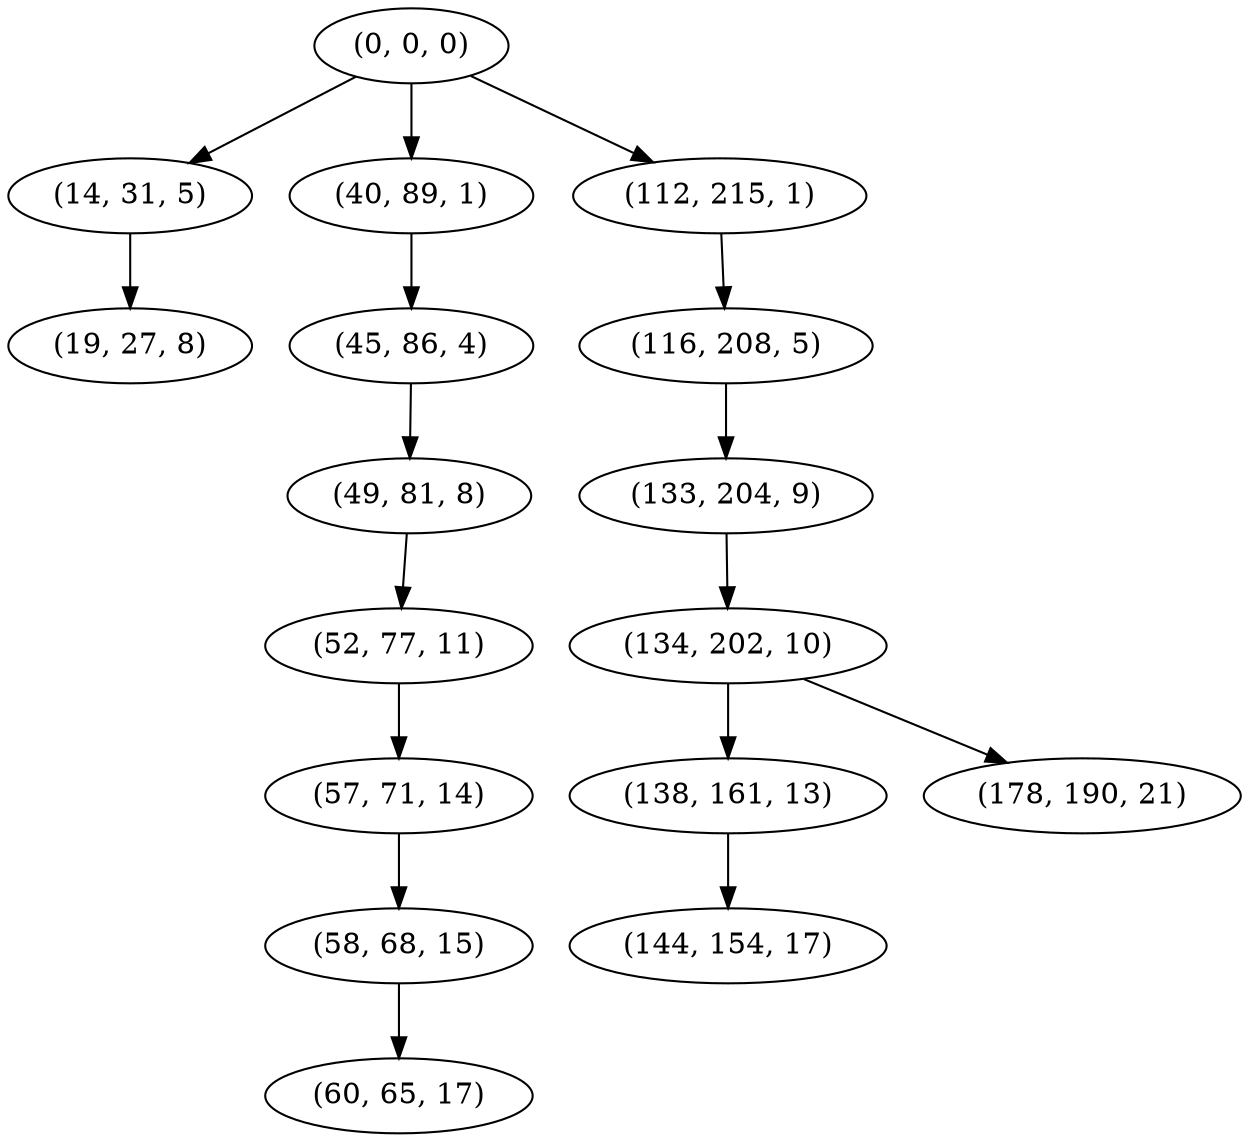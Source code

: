 digraph tree {
    "(0, 0, 0)";
    "(14, 31, 5)";
    "(19, 27, 8)";
    "(40, 89, 1)";
    "(45, 86, 4)";
    "(49, 81, 8)";
    "(52, 77, 11)";
    "(57, 71, 14)";
    "(58, 68, 15)";
    "(60, 65, 17)";
    "(112, 215, 1)";
    "(116, 208, 5)";
    "(133, 204, 9)";
    "(134, 202, 10)";
    "(138, 161, 13)";
    "(144, 154, 17)";
    "(178, 190, 21)";
    "(0, 0, 0)" -> "(14, 31, 5)";
    "(0, 0, 0)" -> "(40, 89, 1)";
    "(0, 0, 0)" -> "(112, 215, 1)";
    "(14, 31, 5)" -> "(19, 27, 8)";
    "(40, 89, 1)" -> "(45, 86, 4)";
    "(45, 86, 4)" -> "(49, 81, 8)";
    "(49, 81, 8)" -> "(52, 77, 11)";
    "(52, 77, 11)" -> "(57, 71, 14)";
    "(57, 71, 14)" -> "(58, 68, 15)";
    "(58, 68, 15)" -> "(60, 65, 17)";
    "(112, 215, 1)" -> "(116, 208, 5)";
    "(116, 208, 5)" -> "(133, 204, 9)";
    "(133, 204, 9)" -> "(134, 202, 10)";
    "(134, 202, 10)" -> "(138, 161, 13)";
    "(134, 202, 10)" -> "(178, 190, 21)";
    "(138, 161, 13)" -> "(144, 154, 17)";
}
